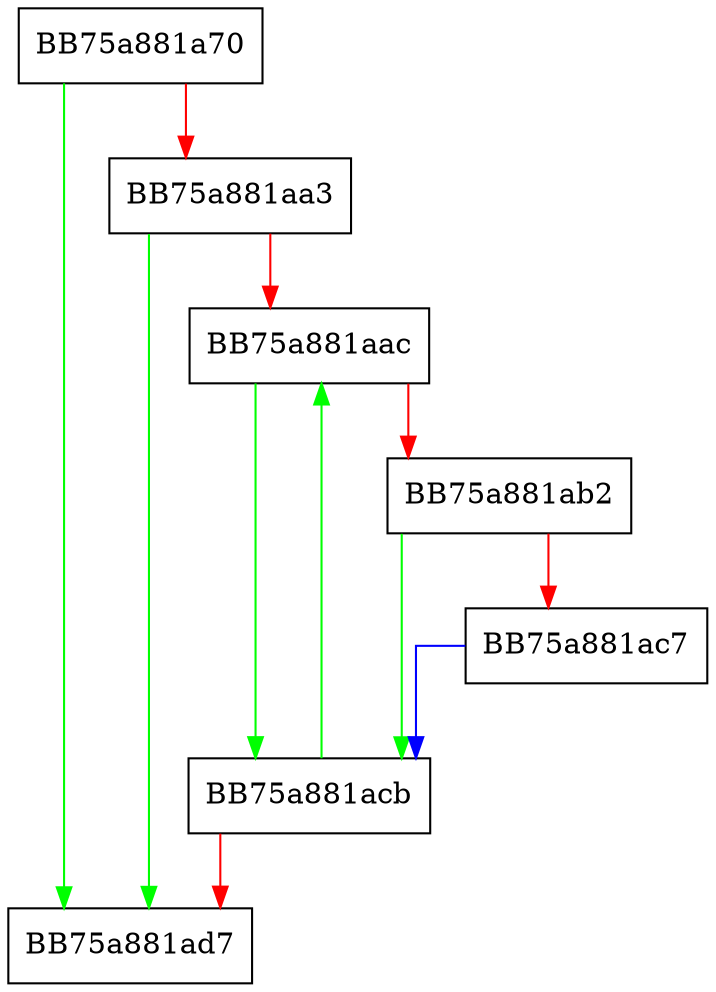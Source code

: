 digraph AutoPrintableStringA {
  node [shape="box"];
  graph [splines=ortho];
  BB75a881a70 -> BB75a881ad7 [color="green"];
  BB75a881a70 -> BB75a881aa3 [color="red"];
  BB75a881aa3 -> BB75a881ad7 [color="green"];
  BB75a881aa3 -> BB75a881aac [color="red"];
  BB75a881aac -> BB75a881acb [color="green"];
  BB75a881aac -> BB75a881ab2 [color="red"];
  BB75a881ab2 -> BB75a881acb [color="green"];
  BB75a881ab2 -> BB75a881ac7 [color="red"];
  BB75a881ac7 -> BB75a881acb [color="blue"];
  BB75a881acb -> BB75a881aac [color="green"];
  BB75a881acb -> BB75a881ad7 [color="red"];
}